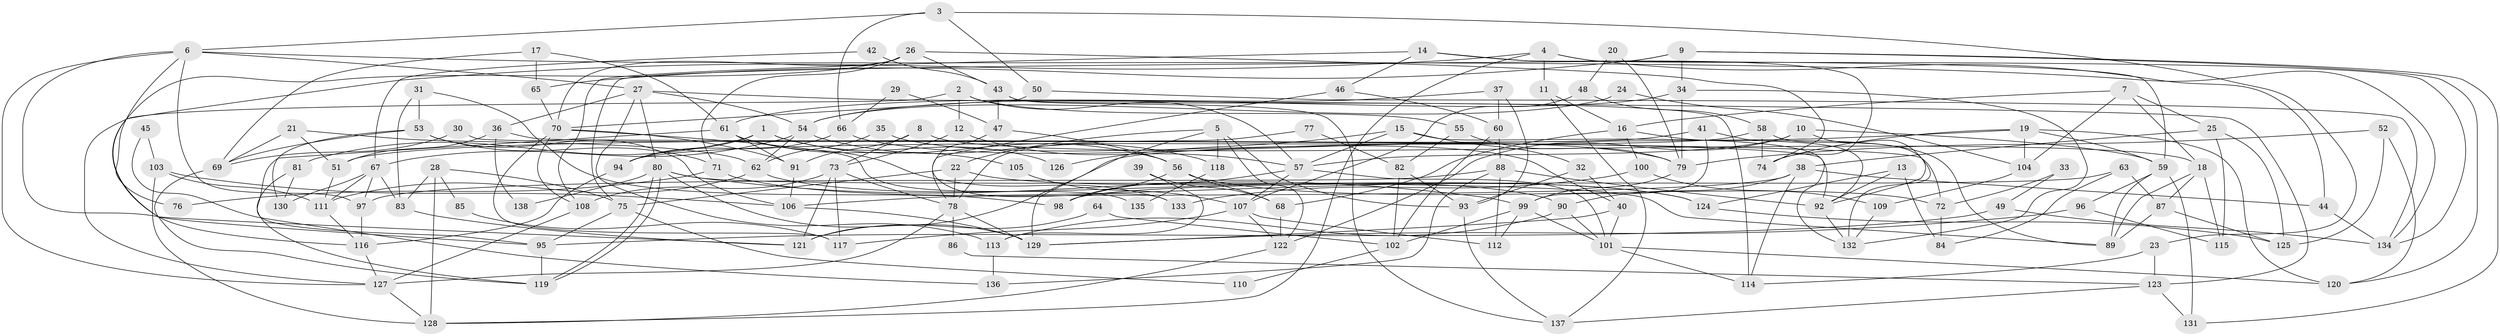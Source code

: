 // Generated by graph-tools (version 1.1) at 2025/49/03/09/25 04:49:28]
// undirected, 138 vertices, 276 edges
graph export_dot {
graph [start="1"]
  node [color=gray90,style=filled];
  1;
  2;
  3;
  4;
  5;
  6;
  7;
  8;
  9;
  10;
  11;
  12;
  13;
  14;
  15;
  16;
  17;
  18;
  19;
  20;
  21;
  22;
  23;
  24;
  25;
  26;
  27;
  28;
  29;
  30;
  31;
  32;
  33;
  34;
  35;
  36;
  37;
  38;
  39;
  40;
  41;
  42;
  43;
  44;
  45;
  46;
  47;
  48;
  49;
  50;
  51;
  52;
  53;
  54;
  55;
  56;
  57;
  58;
  59;
  60;
  61;
  62;
  63;
  64;
  65;
  66;
  67;
  68;
  69;
  70;
  71;
  72;
  73;
  74;
  75;
  76;
  77;
  78;
  79;
  80;
  81;
  82;
  83;
  84;
  85;
  86;
  87;
  88;
  89;
  90;
  91;
  92;
  93;
  94;
  95;
  96;
  97;
  98;
  99;
  100;
  101;
  102;
  103;
  104;
  105;
  106;
  107;
  108;
  109;
  110;
  111;
  112;
  113;
  114;
  115;
  116;
  117;
  118;
  119;
  120;
  121;
  122;
  123;
  124;
  125;
  126;
  127;
  128;
  129;
  130;
  131;
  132;
  133;
  134;
  135;
  136;
  137;
  138;
  1 -- 56;
  1 -- 94;
  1 -- 81;
  1 -- 126;
  2 -- 57;
  2 -- 127;
  2 -- 12;
  2 -- 55;
  3 -- 23;
  3 -- 6;
  3 -- 50;
  3 -- 66;
  4 -- 44;
  4 -- 134;
  4 -- 11;
  4 -- 116;
  4 -- 128;
  5 -- 93;
  5 -- 129;
  5 -- 22;
  5 -- 118;
  5 -- 122;
  6 -- 27;
  6 -- 127;
  6 -- 76;
  6 -- 97;
  6 -- 121;
  6 -- 134;
  7 -- 18;
  7 -- 16;
  7 -- 25;
  7 -- 104;
  8 -- 73;
  8 -- 91;
  8 -- 18;
  9 -- 120;
  9 -- 75;
  9 -- 34;
  9 -- 65;
  9 -- 131;
  10 -- 92;
  10 -- 122;
  10 -- 57;
  10 -- 59;
  11 -- 137;
  11 -- 16;
  12 -- 57;
  12 -- 73;
  13 -- 124;
  13 -- 92;
  13 -- 84;
  14 -- 74;
  14 -- 59;
  14 -- 46;
  14 -- 108;
  15 -- 132;
  15 -- 57;
  15 -- 32;
  15 -- 126;
  16 -- 100;
  16 -- 68;
  16 -- 89;
  17 -- 65;
  17 -- 69;
  17 -- 61;
  18 -- 89;
  18 -- 87;
  18 -- 115;
  19 -- 121;
  19 -- 59;
  19 -- 74;
  19 -- 104;
  19 -- 120;
  20 -- 79;
  20 -- 48;
  21 -- 62;
  21 -- 51;
  21 -- 69;
  22 -- 78;
  22 -- 75;
  22 -- 124;
  23 -- 123;
  23 -- 114;
  24 -- 104;
  24 -- 54;
  25 -- 125;
  25 -- 38;
  25 -- 115;
  26 -- 43;
  26 -- 70;
  26 -- 71;
  26 -- 74;
  26 -- 95;
  27 -- 80;
  27 -- 36;
  27 -- 54;
  27 -- 113;
  27 -- 123;
  28 -- 75;
  28 -- 83;
  28 -- 85;
  28 -- 128;
  29 -- 66;
  29 -- 47;
  30 -- 69;
  30 -- 92;
  31 -- 83;
  31 -- 53;
  31 -- 98;
  32 -- 93;
  32 -- 40;
  33 -- 72;
  33 -- 49;
  34 -- 54;
  34 -- 79;
  34 -- 132;
  35 -- 62;
  35 -- 40;
  36 -- 51;
  36 -- 72;
  36 -- 138;
  37 -- 61;
  37 -- 60;
  37 -- 93;
  38 -- 106;
  38 -- 44;
  38 -- 90;
  38 -- 114;
  39 -- 68;
  39 -- 113;
  40 -- 129;
  40 -- 101;
  41 -- 92;
  41 -- 99;
  41 -- 51;
  42 -- 67;
  42 -- 43;
  43 -- 137;
  43 -- 114;
  43 -- 47;
  44 -- 134;
  45 -- 136;
  45 -- 103;
  46 -- 78;
  46 -- 60;
  47 -- 56;
  47 -- 133;
  48 -- 58;
  48 -- 107;
  49 -- 95;
  49 -- 134;
  50 -- 70;
  50 -- 134;
  51 -- 111;
  52 -- 125;
  52 -- 79;
  52 -- 120;
  53 -- 69;
  53 -- 106;
  53 -- 71;
  53 -- 130;
  54 -- 62;
  54 -- 67;
  54 -- 118;
  55 -- 79;
  55 -- 82;
  56 -- 98;
  56 -- 68;
  56 -- 72;
  57 -- 101;
  57 -- 98;
  57 -- 107;
  58 -- 94;
  58 -- 74;
  58 -- 132;
  59 -- 89;
  59 -- 96;
  59 -- 131;
  60 -- 88;
  60 -- 102;
  61 -- 95;
  61 -- 91;
  61 -- 105;
  61 -- 133;
  62 -- 90;
  62 -- 111;
  63 -- 87;
  63 -- 98;
  63 -- 84;
  64 -- 102;
  64 -- 121;
  65 -- 70;
  66 -- 79;
  66 -- 94;
  67 -- 97;
  67 -- 83;
  67 -- 111;
  67 -- 130;
  68 -- 122;
  69 -- 119;
  70 -- 117;
  70 -- 108;
  70 -- 91;
  70 -- 135;
  71 -- 76;
  71 -- 124;
  72 -- 84;
  73 -- 108;
  73 -- 78;
  73 -- 117;
  73 -- 121;
  75 -- 95;
  75 -- 110;
  77 -- 78;
  77 -- 82;
  78 -- 127;
  78 -- 86;
  78 -- 129;
  79 -- 99;
  80 -- 119;
  80 -- 119;
  80 -- 129;
  80 -- 89;
  80 -- 99;
  80 -- 138;
  81 -- 130;
  81 -- 119;
  82 -- 102;
  82 -- 93;
  83 -- 121;
  85 -- 117;
  86 -- 123;
  87 -- 89;
  87 -- 125;
  88 -- 112;
  88 -- 97;
  88 -- 92;
  88 -- 136;
  90 -- 101;
  90 -- 113;
  91 -- 106;
  92 -- 132;
  93 -- 137;
  94 -- 116;
  95 -- 119;
  96 -- 115;
  96 -- 129;
  97 -- 116;
  99 -- 101;
  99 -- 102;
  99 -- 112;
  100 -- 109;
  100 -- 133;
  101 -- 120;
  101 -- 114;
  102 -- 110;
  103 -- 128;
  103 -- 106;
  103 -- 111;
  104 -- 109;
  105 -- 107;
  106 -- 129;
  107 -- 122;
  107 -- 112;
  107 -- 117;
  108 -- 127;
  109 -- 132;
  111 -- 116;
  113 -- 136;
  116 -- 127;
  118 -- 135;
  122 -- 128;
  123 -- 131;
  123 -- 137;
  124 -- 125;
  127 -- 128;
}
